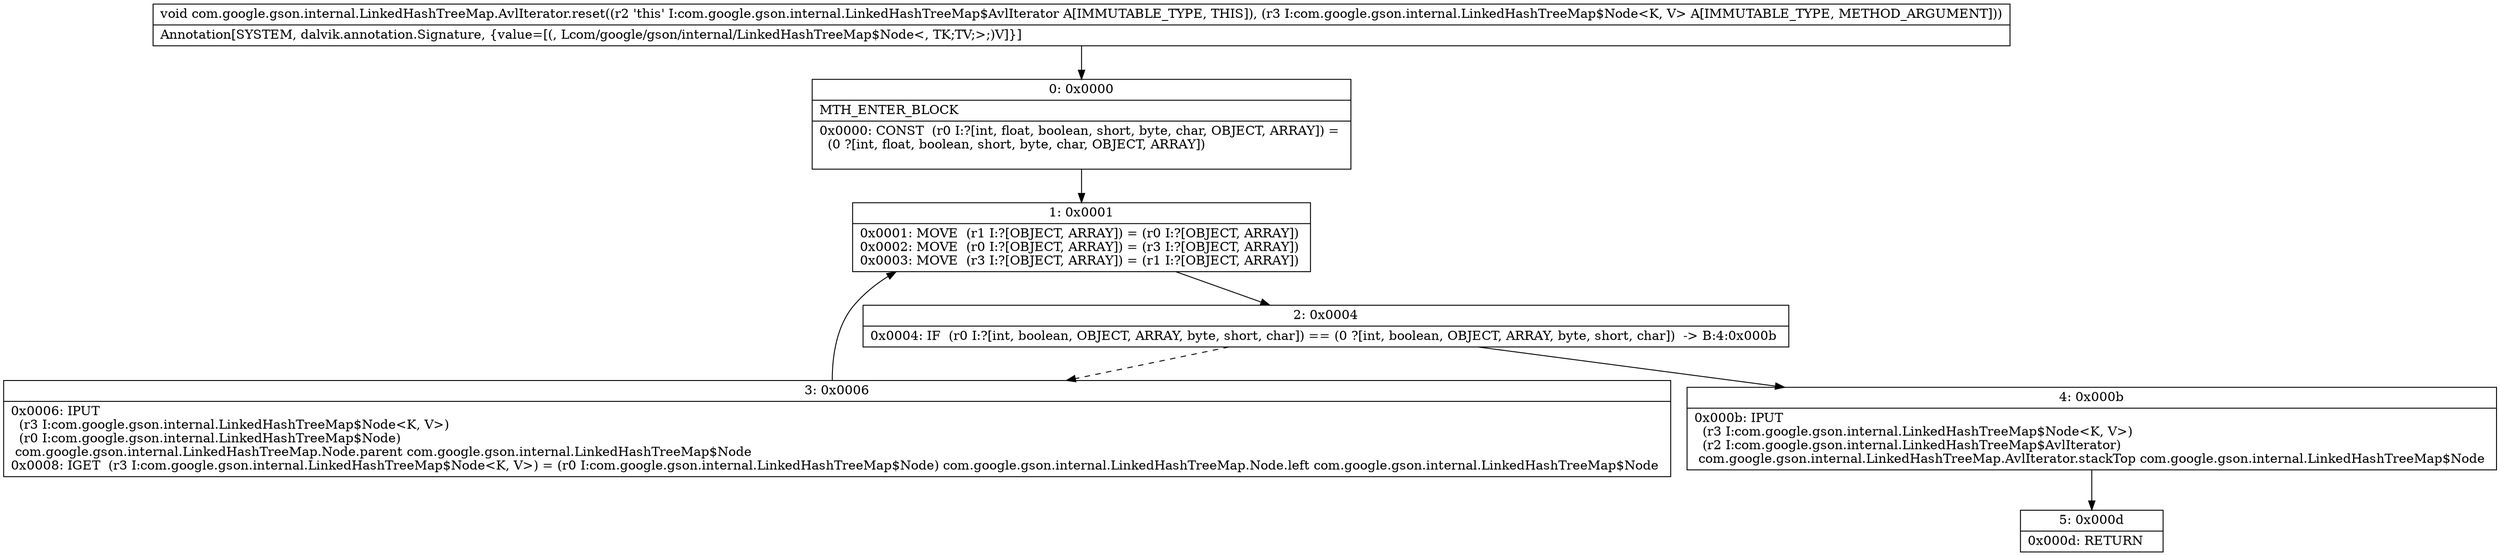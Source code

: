 digraph "CFG forcom.google.gson.internal.LinkedHashTreeMap.AvlIterator.reset(Lcom\/google\/gson\/internal\/LinkedHashTreeMap$Node;)V" {
Node_0 [shape=record,label="{0\:\ 0x0000|MTH_ENTER_BLOCK\l|0x0000: CONST  (r0 I:?[int, float, boolean, short, byte, char, OBJECT, ARRAY]) = \l  (0 ?[int, float, boolean, short, byte, char, OBJECT, ARRAY])\l \l}"];
Node_1 [shape=record,label="{1\:\ 0x0001|0x0001: MOVE  (r1 I:?[OBJECT, ARRAY]) = (r0 I:?[OBJECT, ARRAY]) \l0x0002: MOVE  (r0 I:?[OBJECT, ARRAY]) = (r3 I:?[OBJECT, ARRAY]) \l0x0003: MOVE  (r3 I:?[OBJECT, ARRAY]) = (r1 I:?[OBJECT, ARRAY]) \l}"];
Node_2 [shape=record,label="{2\:\ 0x0004|0x0004: IF  (r0 I:?[int, boolean, OBJECT, ARRAY, byte, short, char]) == (0 ?[int, boolean, OBJECT, ARRAY, byte, short, char])  \-\> B:4:0x000b \l}"];
Node_3 [shape=record,label="{3\:\ 0x0006|0x0006: IPUT  \l  (r3 I:com.google.gson.internal.LinkedHashTreeMap$Node\<K, V\>)\l  (r0 I:com.google.gson.internal.LinkedHashTreeMap$Node)\l com.google.gson.internal.LinkedHashTreeMap.Node.parent com.google.gson.internal.LinkedHashTreeMap$Node \l0x0008: IGET  (r3 I:com.google.gson.internal.LinkedHashTreeMap$Node\<K, V\>) = (r0 I:com.google.gson.internal.LinkedHashTreeMap$Node) com.google.gson.internal.LinkedHashTreeMap.Node.left com.google.gson.internal.LinkedHashTreeMap$Node \l}"];
Node_4 [shape=record,label="{4\:\ 0x000b|0x000b: IPUT  \l  (r3 I:com.google.gson.internal.LinkedHashTreeMap$Node\<K, V\>)\l  (r2 I:com.google.gson.internal.LinkedHashTreeMap$AvlIterator)\l com.google.gson.internal.LinkedHashTreeMap.AvlIterator.stackTop com.google.gson.internal.LinkedHashTreeMap$Node \l}"];
Node_5 [shape=record,label="{5\:\ 0x000d|0x000d: RETURN   \l}"];
MethodNode[shape=record,label="{void com.google.gson.internal.LinkedHashTreeMap.AvlIterator.reset((r2 'this' I:com.google.gson.internal.LinkedHashTreeMap$AvlIterator A[IMMUTABLE_TYPE, THIS]), (r3 I:com.google.gson.internal.LinkedHashTreeMap$Node\<K, V\> A[IMMUTABLE_TYPE, METHOD_ARGUMENT]))  | Annotation[SYSTEM, dalvik.annotation.Signature, \{value=[(, Lcom\/google\/gson\/internal\/LinkedHashTreeMap$Node\<, TK;TV;\>;)V]\}]\l}"];
MethodNode -> Node_0;
Node_0 -> Node_1;
Node_1 -> Node_2;
Node_2 -> Node_3[style=dashed];
Node_2 -> Node_4;
Node_3 -> Node_1;
Node_4 -> Node_5;
}

